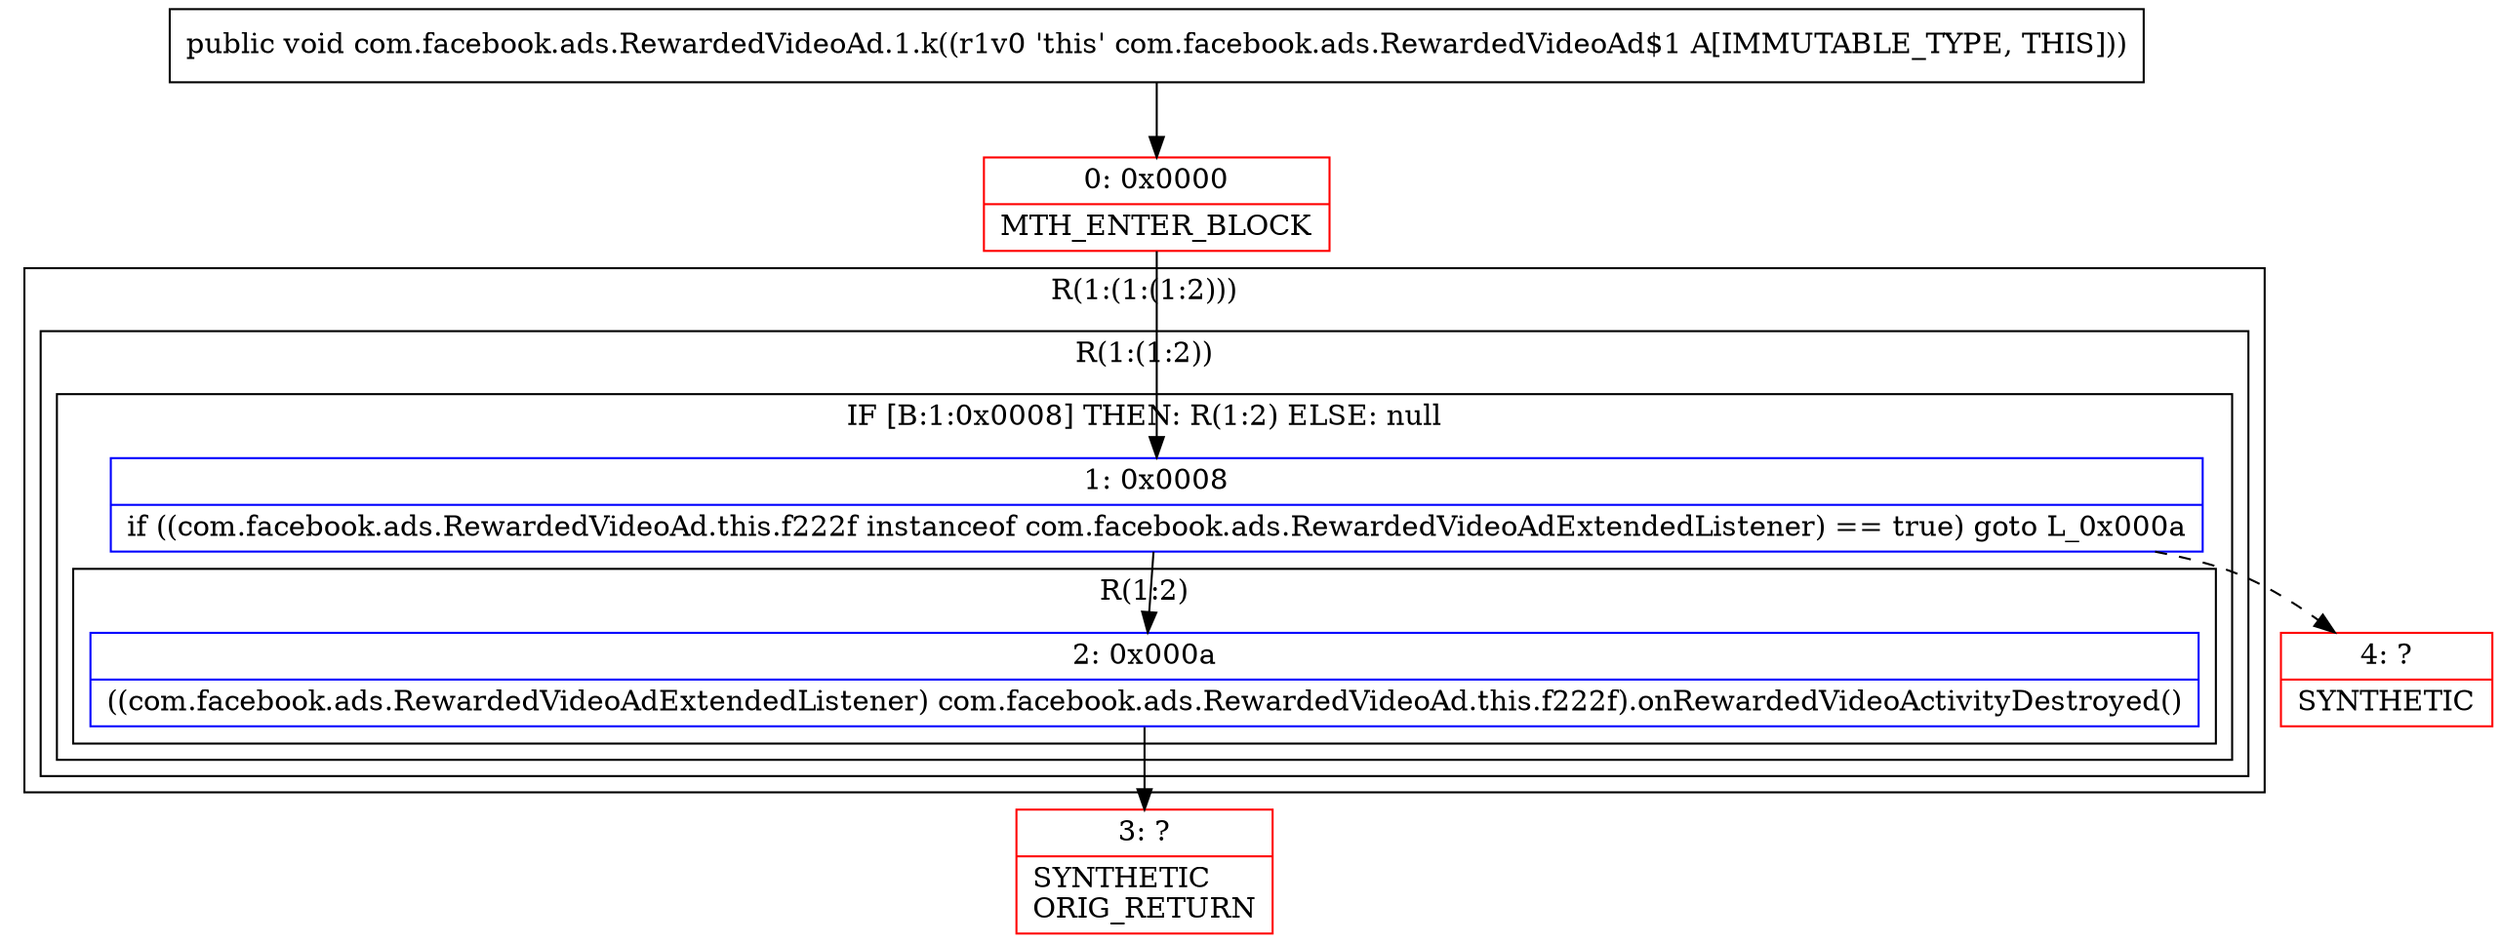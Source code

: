 digraph "CFG forcom.facebook.ads.RewardedVideoAd.1.k()V" {
subgraph cluster_Region_2000026669 {
label = "R(1:(1:(1:2)))";
node [shape=record,color=blue];
subgraph cluster_Region_595729325 {
label = "R(1:(1:2))";
node [shape=record,color=blue];
subgraph cluster_IfRegion_1274910621 {
label = "IF [B:1:0x0008] THEN: R(1:2) ELSE: null";
node [shape=record,color=blue];
Node_1 [shape=record,label="{1\:\ 0x0008|if ((com.facebook.ads.RewardedVideoAd.this.f222f instanceof com.facebook.ads.RewardedVideoAdExtendedListener) == true) goto L_0x000a\l}"];
subgraph cluster_Region_2032344263 {
label = "R(1:2)";
node [shape=record,color=blue];
Node_2 [shape=record,label="{2\:\ 0x000a|((com.facebook.ads.RewardedVideoAdExtendedListener) com.facebook.ads.RewardedVideoAd.this.f222f).onRewardedVideoActivityDestroyed()\l}"];
}
}
}
}
Node_0 [shape=record,color=red,label="{0\:\ 0x0000|MTH_ENTER_BLOCK\l}"];
Node_3 [shape=record,color=red,label="{3\:\ ?|SYNTHETIC\lORIG_RETURN\l}"];
Node_4 [shape=record,color=red,label="{4\:\ ?|SYNTHETIC\l}"];
MethodNode[shape=record,label="{public void com.facebook.ads.RewardedVideoAd.1.k((r1v0 'this' com.facebook.ads.RewardedVideoAd$1 A[IMMUTABLE_TYPE, THIS])) }"];
MethodNode -> Node_0;
Node_1 -> Node_2;
Node_1 -> Node_4[style=dashed];
Node_2 -> Node_3;
Node_0 -> Node_1;
}


